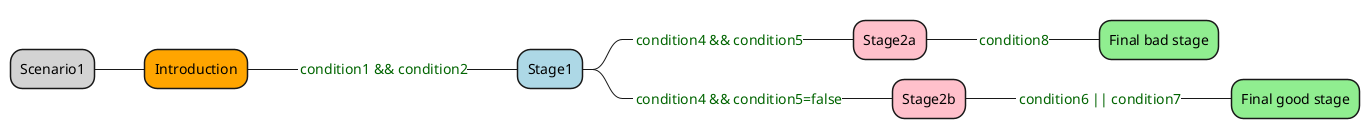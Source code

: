 @startmindmap
<style>
mindmapDiagram {
  node {
    BackgroundColor lightGreen
  }
  boxless {
    FontColor darkgreen
  }
}
</style>
*[#LightGrey] Scenario1
**[#Orange] Introduction
***_ condition1 && condition2
****[#LightBlue] Stage1
*****_ condition4 && condition5
******[#Pink] Stage2a
*******_ condition8
******** Final bad stage
*****_ condition4 && condition5=false
******[#Pink] Stage2b
*******_ condition6 || condition7
******** Final good stage

'*[#LightGrey] Scenario2
'**[#Orange] Introduction
'***_ condition1
'****[#LightBlue] Stage1a
'***_ condition2
'****[#LightBlue] Stage1b
'***_ condition3
'****[#LightBlue] Stage1c
'*****_ condition4 && condition5
'******[#Pink] Stage2a
'*****_ condition4 && condition5=false
'******[#Pink] Stage2b
'*******_ condition6 || condition7
'******** Final stage

@endmindmap
